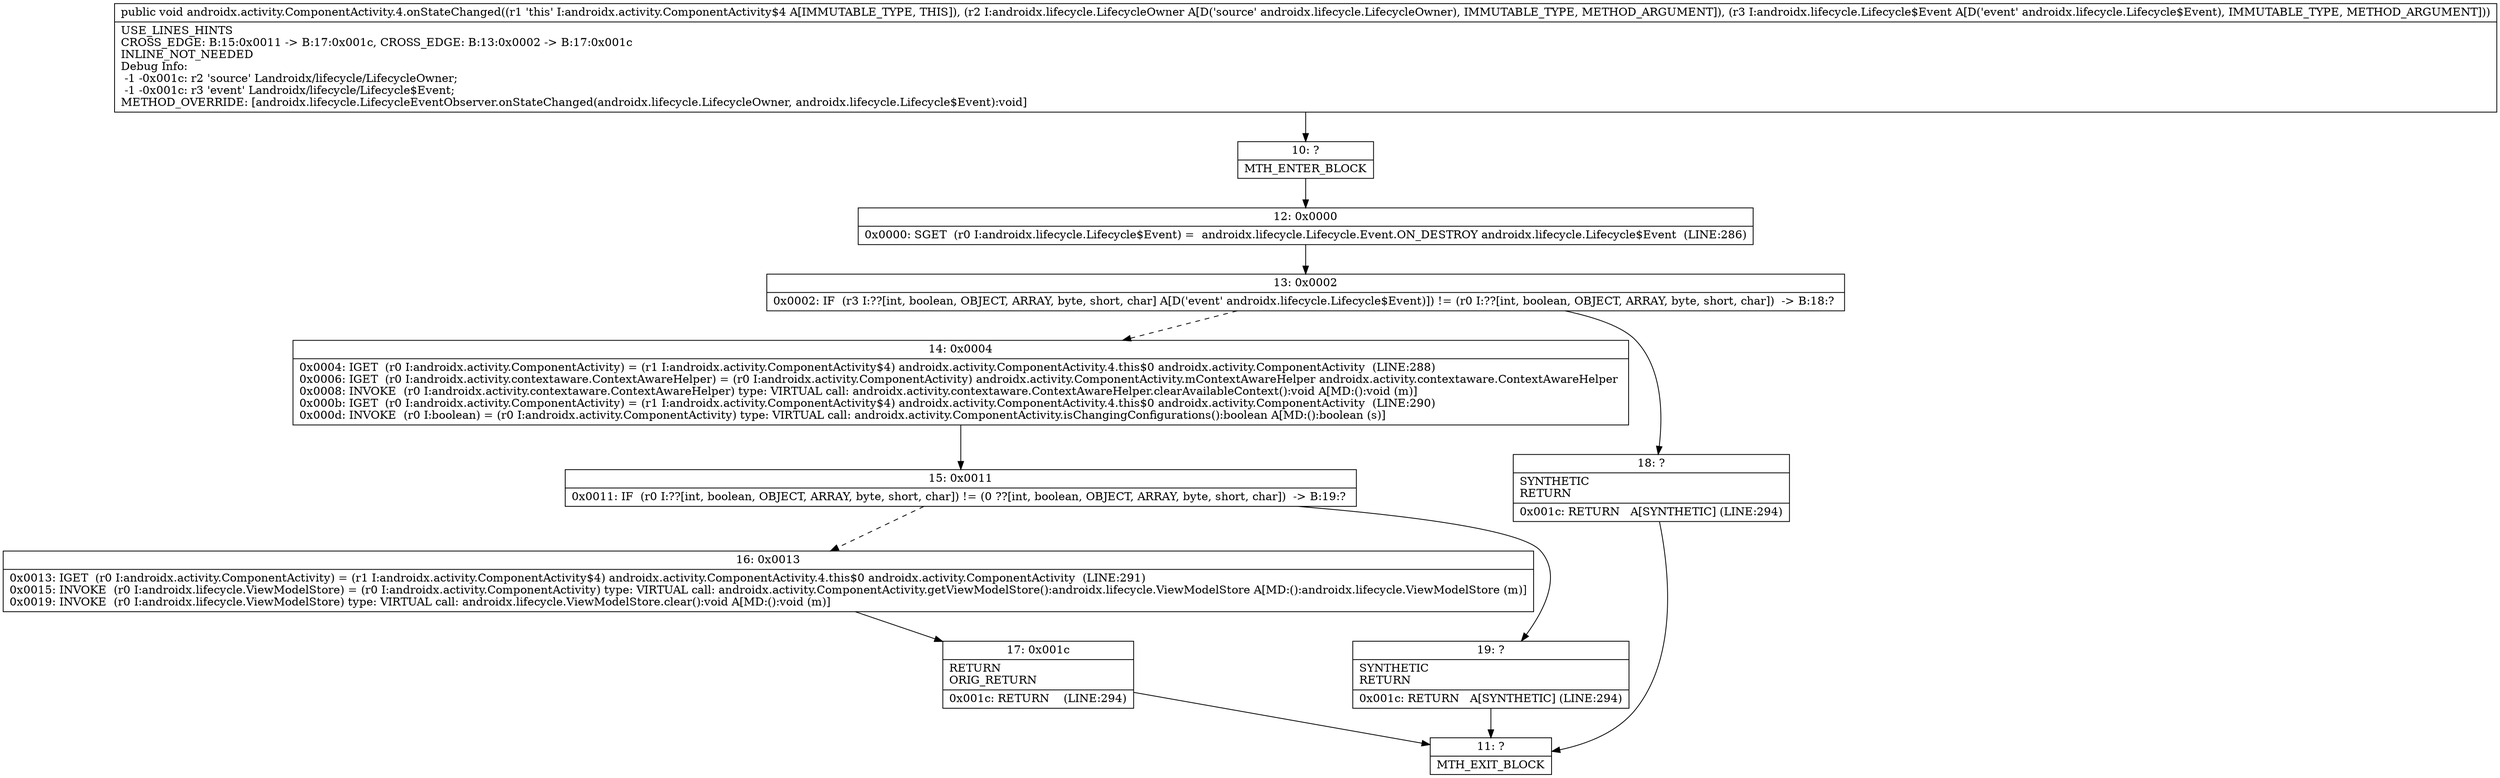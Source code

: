 digraph "CFG forandroidx.activity.ComponentActivity.4.onStateChanged(Landroidx\/lifecycle\/LifecycleOwner;Landroidx\/lifecycle\/Lifecycle$Event;)V" {
Node_10 [shape=record,label="{10\:\ ?|MTH_ENTER_BLOCK\l}"];
Node_12 [shape=record,label="{12\:\ 0x0000|0x0000: SGET  (r0 I:androidx.lifecycle.Lifecycle$Event) =  androidx.lifecycle.Lifecycle.Event.ON_DESTROY androidx.lifecycle.Lifecycle$Event  (LINE:286)\l}"];
Node_13 [shape=record,label="{13\:\ 0x0002|0x0002: IF  (r3 I:??[int, boolean, OBJECT, ARRAY, byte, short, char] A[D('event' androidx.lifecycle.Lifecycle$Event)]) != (r0 I:??[int, boolean, OBJECT, ARRAY, byte, short, char])  \-\> B:18:? \l}"];
Node_14 [shape=record,label="{14\:\ 0x0004|0x0004: IGET  (r0 I:androidx.activity.ComponentActivity) = (r1 I:androidx.activity.ComponentActivity$4) androidx.activity.ComponentActivity.4.this$0 androidx.activity.ComponentActivity  (LINE:288)\l0x0006: IGET  (r0 I:androidx.activity.contextaware.ContextAwareHelper) = (r0 I:androidx.activity.ComponentActivity) androidx.activity.ComponentActivity.mContextAwareHelper androidx.activity.contextaware.ContextAwareHelper \l0x0008: INVOKE  (r0 I:androidx.activity.contextaware.ContextAwareHelper) type: VIRTUAL call: androidx.activity.contextaware.ContextAwareHelper.clearAvailableContext():void A[MD:():void (m)]\l0x000b: IGET  (r0 I:androidx.activity.ComponentActivity) = (r1 I:androidx.activity.ComponentActivity$4) androidx.activity.ComponentActivity.4.this$0 androidx.activity.ComponentActivity  (LINE:290)\l0x000d: INVOKE  (r0 I:boolean) = (r0 I:androidx.activity.ComponentActivity) type: VIRTUAL call: androidx.activity.ComponentActivity.isChangingConfigurations():boolean A[MD:():boolean (s)]\l}"];
Node_15 [shape=record,label="{15\:\ 0x0011|0x0011: IF  (r0 I:??[int, boolean, OBJECT, ARRAY, byte, short, char]) != (0 ??[int, boolean, OBJECT, ARRAY, byte, short, char])  \-\> B:19:? \l}"];
Node_16 [shape=record,label="{16\:\ 0x0013|0x0013: IGET  (r0 I:androidx.activity.ComponentActivity) = (r1 I:androidx.activity.ComponentActivity$4) androidx.activity.ComponentActivity.4.this$0 androidx.activity.ComponentActivity  (LINE:291)\l0x0015: INVOKE  (r0 I:androidx.lifecycle.ViewModelStore) = (r0 I:androidx.activity.ComponentActivity) type: VIRTUAL call: androidx.activity.ComponentActivity.getViewModelStore():androidx.lifecycle.ViewModelStore A[MD:():androidx.lifecycle.ViewModelStore (m)]\l0x0019: INVOKE  (r0 I:androidx.lifecycle.ViewModelStore) type: VIRTUAL call: androidx.lifecycle.ViewModelStore.clear():void A[MD:():void (m)]\l}"];
Node_17 [shape=record,label="{17\:\ 0x001c|RETURN\lORIG_RETURN\l|0x001c: RETURN    (LINE:294)\l}"];
Node_11 [shape=record,label="{11\:\ ?|MTH_EXIT_BLOCK\l}"];
Node_19 [shape=record,label="{19\:\ ?|SYNTHETIC\lRETURN\l|0x001c: RETURN   A[SYNTHETIC] (LINE:294)\l}"];
Node_18 [shape=record,label="{18\:\ ?|SYNTHETIC\lRETURN\l|0x001c: RETURN   A[SYNTHETIC] (LINE:294)\l}"];
MethodNode[shape=record,label="{public void androidx.activity.ComponentActivity.4.onStateChanged((r1 'this' I:androidx.activity.ComponentActivity$4 A[IMMUTABLE_TYPE, THIS]), (r2 I:androidx.lifecycle.LifecycleOwner A[D('source' androidx.lifecycle.LifecycleOwner), IMMUTABLE_TYPE, METHOD_ARGUMENT]), (r3 I:androidx.lifecycle.Lifecycle$Event A[D('event' androidx.lifecycle.Lifecycle$Event), IMMUTABLE_TYPE, METHOD_ARGUMENT]))  | USE_LINES_HINTS\lCROSS_EDGE: B:15:0x0011 \-\> B:17:0x001c, CROSS_EDGE: B:13:0x0002 \-\> B:17:0x001c\lINLINE_NOT_NEEDED\lDebug Info:\l  \-1 \-0x001c: r2 'source' Landroidx\/lifecycle\/LifecycleOwner;\l  \-1 \-0x001c: r3 'event' Landroidx\/lifecycle\/Lifecycle$Event;\lMETHOD_OVERRIDE: [androidx.lifecycle.LifecycleEventObserver.onStateChanged(androidx.lifecycle.LifecycleOwner, androidx.lifecycle.Lifecycle$Event):void]\l}"];
MethodNode -> Node_10;Node_10 -> Node_12;
Node_12 -> Node_13;
Node_13 -> Node_14[style=dashed];
Node_13 -> Node_18;
Node_14 -> Node_15;
Node_15 -> Node_16[style=dashed];
Node_15 -> Node_19;
Node_16 -> Node_17;
Node_17 -> Node_11;
Node_19 -> Node_11;
Node_18 -> Node_11;
}

